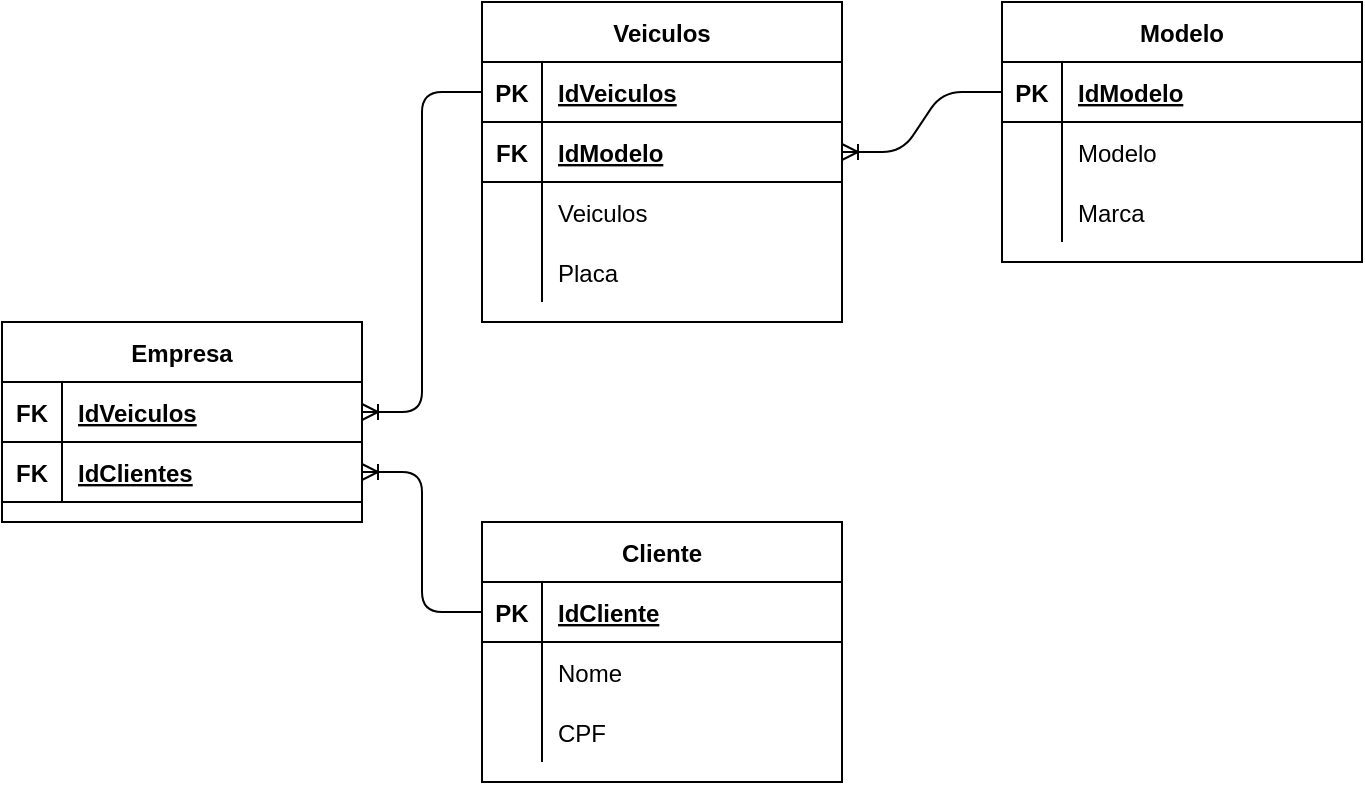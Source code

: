 <mxfile version="14.1.8" type="device"><diagram id="O6D1HwYq0MeEG9z4h5Kz" name="Página-2"><mxGraphModel dx="1086" dy="806" grid="1" gridSize="10" guides="1" tooltips="1" connect="1" arrows="1" fold="1" page="1" pageScale="1" pageWidth="827" pageHeight="1169" math="0" shadow="0"><root><mxCell id="eX_ddEyQchXL-9wENfRp-0"/><mxCell id="eX_ddEyQchXL-9wENfRp-1" parent="eX_ddEyQchXL-9wENfRp-0"/><mxCell id="y6n8eEtIajtqg2w_Uqo--0" value="Empresa" style="shape=table;startSize=30;container=1;collapsible=1;childLayout=tableLayout;fixedRows=1;rowLines=0;fontStyle=1;align=center;resizeLast=1;" vertex="1" parent="eX_ddEyQchXL-9wENfRp-1"><mxGeometry x="40" y="200" width="180" height="100" as="geometry"/></mxCell><mxCell id="y6n8eEtIajtqg2w_Uqo--1" value="" style="shape=partialRectangle;collapsible=0;dropTarget=0;pointerEvents=0;fillColor=none;top=0;left=0;bottom=1;right=0;points=[[0,0.5],[1,0.5]];portConstraint=eastwest;" vertex="1" parent="y6n8eEtIajtqg2w_Uqo--0"><mxGeometry y="30" width="180" height="30" as="geometry"/></mxCell><mxCell id="y6n8eEtIajtqg2w_Uqo--2" value="FK" style="shape=partialRectangle;connectable=0;fillColor=none;top=0;left=0;bottom=0;right=0;fontStyle=1;overflow=hidden;" vertex="1" parent="y6n8eEtIajtqg2w_Uqo--1"><mxGeometry width="30" height="30" as="geometry"/></mxCell><mxCell id="y6n8eEtIajtqg2w_Uqo--3" value="IdVeiculos" style="shape=partialRectangle;connectable=0;fillColor=none;top=0;left=0;bottom=0;right=0;align=left;spacingLeft=6;fontStyle=5;overflow=hidden;" vertex="1" parent="y6n8eEtIajtqg2w_Uqo--1"><mxGeometry x="30" width="150" height="30" as="geometry"/></mxCell><mxCell id="y6n8eEtIajtqg2w_Uqo--13" value="" style="shape=partialRectangle;collapsible=0;dropTarget=0;pointerEvents=0;fillColor=none;top=0;left=0;bottom=1;right=0;points=[[0,0.5],[1,0.5]];portConstraint=eastwest;" vertex="1" parent="y6n8eEtIajtqg2w_Uqo--0"><mxGeometry y="60" width="180" height="30" as="geometry"/></mxCell><mxCell id="y6n8eEtIajtqg2w_Uqo--14" value="FK" style="shape=partialRectangle;connectable=0;fillColor=none;top=0;left=0;bottom=0;right=0;fontStyle=1;overflow=hidden;" vertex="1" parent="y6n8eEtIajtqg2w_Uqo--13"><mxGeometry width="30" height="30" as="geometry"/></mxCell><mxCell id="y6n8eEtIajtqg2w_Uqo--15" value="IdClientes" style="shape=partialRectangle;connectable=0;fillColor=none;top=0;left=0;bottom=0;right=0;align=left;spacingLeft=6;fontStyle=5;overflow=hidden;" vertex="1" parent="y6n8eEtIajtqg2w_Uqo--13"><mxGeometry x="30" width="150" height="30" as="geometry"/></mxCell><mxCell id="y6n8eEtIajtqg2w_Uqo--16" value="Veiculos" style="shape=table;startSize=30;container=1;collapsible=1;childLayout=tableLayout;fixedRows=1;rowLines=0;fontStyle=1;align=center;resizeLast=1;" vertex="1" parent="eX_ddEyQchXL-9wENfRp-1"><mxGeometry x="280" y="40" width="180" height="160" as="geometry"/></mxCell><mxCell id="y6n8eEtIajtqg2w_Uqo--17" value="" style="shape=partialRectangle;collapsible=0;dropTarget=0;pointerEvents=0;fillColor=none;top=0;left=0;bottom=1;right=0;points=[[0,0.5],[1,0.5]];portConstraint=eastwest;" vertex="1" parent="y6n8eEtIajtqg2w_Uqo--16"><mxGeometry y="30" width="180" height="30" as="geometry"/></mxCell><mxCell id="y6n8eEtIajtqg2w_Uqo--18" value="PK" style="shape=partialRectangle;connectable=0;fillColor=none;top=0;left=0;bottom=0;right=0;fontStyle=1;overflow=hidden;" vertex="1" parent="y6n8eEtIajtqg2w_Uqo--17"><mxGeometry width="30" height="30" as="geometry"/></mxCell><mxCell id="y6n8eEtIajtqg2w_Uqo--19" value="IdVeiculos" style="shape=partialRectangle;connectable=0;fillColor=none;top=0;left=0;bottom=0;right=0;align=left;spacingLeft=6;fontStyle=5;overflow=hidden;" vertex="1" parent="y6n8eEtIajtqg2w_Uqo--17"><mxGeometry x="30" width="150" height="30" as="geometry"/></mxCell><mxCell id="y6n8eEtIajtqg2w_Uqo--49" value="" style="shape=partialRectangle;collapsible=0;dropTarget=0;pointerEvents=0;fillColor=none;top=0;left=0;bottom=1;right=0;points=[[0,0.5],[1,0.5]];portConstraint=eastwest;" vertex="1" parent="y6n8eEtIajtqg2w_Uqo--16"><mxGeometry y="60" width="180" height="30" as="geometry"/></mxCell><mxCell id="y6n8eEtIajtqg2w_Uqo--50" value="FK" style="shape=partialRectangle;connectable=0;fillColor=none;top=0;left=0;bottom=0;right=0;fontStyle=1;overflow=hidden;" vertex="1" parent="y6n8eEtIajtqg2w_Uqo--49"><mxGeometry width="30" height="30" as="geometry"/></mxCell><mxCell id="y6n8eEtIajtqg2w_Uqo--51" value="IdModelo" style="shape=partialRectangle;connectable=0;fillColor=none;top=0;left=0;bottom=0;right=0;align=left;spacingLeft=6;fontStyle=5;overflow=hidden;" vertex="1" parent="y6n8eEtIajtqg2w_Uqo--49"><mxGeometry x="30" width="150" height="30" as="geometry"/></mxCell><mxCell id="y6n8eEtIajtqg2w_Uqo--36" value="" style="shape=partialRectangle;collapsible=0;dropTarget=0;pointerEvents=0;fillColor=none;top=0;left=0;bottom=0;right=0;points=[[0,0.5],[1,0.5]];portConstraint=eastwest;" vertex="1" parent="y6n8eEtIajtqg2w_Uqo--16"><mxGeometry y="90" width="180" height="30" as="geometry"/></mxCell><mxCell id="y6n8eEtIajtqg2w_Uqo--37" value="" style="shape=partialRectangle;connectable=0;fillColor=none;top=0;left=0;bottom=0;right=0;editable=1;overflow=hidden;" vertex="1" parent="y6n8eEtIajtqg2w_Uqo--36"><mxGeometry width="30" height="30" as="geometry"/></mxCell><mxCell id="y6n8eEtIajtqg2w_Uqo--38" value="Veiculos" style="shape=partialRectangle;connectable=0;fillColor=none;top=0;left=0;bottom=0;right=0;align=left;spacingLeft=6;overflow=hidden;" vertex="1" parent="y6n8eEtIajtqg2w_Uqo--36"><mxGeometry x="30" width="150" height="30" as="geometry"/></mxCell><mxCell id="y6n8eEtIajtqg2w_Uqo--39" value="" style="shape=partialRectangle;collapsible=0;dropTarget=0;pointerEvents=0;fillColor=none;top=0;left=0;bottom=0;right=0;points=[[0,0.5],[1,0.5]];portConstraint=eastwest;" vertex="1" parent="y6n8eEtIajtqg2w_Uqo--16"><mxGeometry y="120" width="180" height="30" as="geometry"/></mxCell><mxCell id="y6n8eEtIajtqg2w_Uqo--40" value="" style="shape=partialRectangle;connectable=0;fillColor=none;top=0;left=0;bottom=0;right=0;editable=1;overflow=hidden;" vertex="1" parent="y6n8eEtIajtqg2w_Uqo--39"><mxGeometry width="30" height="30" as="geometry"/></mxCell><mxCell id="y6n8eEtIajtqg2w_Uqo--41" value="Placa" style="shape=partialRectangle;connectable=0;fillColor=none;top=0;left=0;bottom=0;right=0;align=left;spacingLeft=6;overflow=hidden;" vertex="1" parent="y6n8eEtIajtqg2w_Uqo--39"><mxGeometry x="30" width="150" height="30" as="geometry"/></mxCell><mxCell id="y6n8eEtIajtqg2w_Uqo--23" value="Modelo" style="shape=table;startSize=30;container=1;collapsible=1;childLayout=tableLayout;fixedRows=1;rowLines=0;fontStyle=1;align=center;resizeLast=1;" vertex="1" parent="eX_ddEyQchXL-9wENfRp-1"><mxGeometry x="540" y="40" width="180" height="130" as="geometry"/></mxCell><mxCell id="y6n8eEtIajtqg2w_Uqo--24" value="" style="shape=partialRectangle;collapsible=0;dropTarget=0;pointerEvents=0;fillColor=none;top=0;left=0;bottom=1;right=0;points=[[0,0.5],[1,0.5]];portConstraint=eastwest;" vertex="1" parent="y6n8eEtIajtqg2w_Uqo--23"><mxGeometry y="30" width="180" height="30" as="geometry"/></mxCell><mxCell id="y6n8eEtIajtqg2w_Uqo--25" value="PK" style="shape=partialRectangle;connectable=0;fillColor=none;top=0;left=0;bottom=0;right=0;fontStyle=1;overflow=hidden;" vertex="1" parent="y6n8eEtIajtqg2w_Uqo--24"><mxGeometry width="30" height="30" as="geometry"/></mxCell><mxCell id="y6n8eEtIajtqg2w_Uqo--26" value="IdModelo" style="shape=partialRectangle;connectable=0;fillColor=none;top=0;left=0;bottom=0;right=0;align=left;spacingLeft=6;fontStyle=5;overflow=hidden;" vertex="1" parent="y6n8eEtIajtqg2w_Uqo--24"><mxGeometry x="30" width="150" height="30" as="geometry"/></mxCell><mxCell id="y6n8eEtIajtqg2w_Uqo--27" value="" style="shape=partialRectangle;collapsible=0;dropTarget=0;pointerEvents=0;fillColor=none;top=0;left=0;bottom=0;right=0;points=[[0,0.5],[1,0.5]];portConstraint=eastwest;" vertex="1" parent="y6n8eEtIajtqg2w_Uqo--23"><mxGeometry y="60" width="180" height="30" as="geometry"/></mxCell><mxCell id="y6n8eEtIajtqg2w_Uqo--28" value="" style="shape=partialRectangle;connectable=0;fillColor=none;top=0;left=0;bottom=0;right=0;editable=1;overflow=hidden;" vertex="1" parent="y6n8eEtIajtqg2w_Uqo--27"><mxGeometry width="30" height="30" as="geometry"/></mxCell><mxCell id="y6n8eEtIajtqg2w_Uqo--29" value="Modelo" style="shape=partialRectangle;connectable=0;fillColor=none;top=0;left=0;bottom=0;right=0;align=left;spacingLeft=6;overflow=hidden;" vertex="1" parent="y6n8eEtIajtqg2w_Uqo--27"><mxGeometry x="30" width="150" height="30" as="geometry"/></mxCell><mxCell id="y6n8eEtIajtqg2w_Uqo--30" value="" style="shape=partialRectangle;collapsible=0;dropTarget=0;pointerEvents=0;fillColor=none;top=0;left=0;bottom=0;right=0;points=[[0,0.5],[1,0.5]];portConstraint=eastwest;" vertex="1" parent="y6n8eEtIajtqg2w_Uqo--23"><mxGeometry y="90" width="180" height="30" as="geometry"/></mxCell><mxCell id="y6n8eEtIajtqg2w_Uqo--31" value="" style="shape=partialRectangle;connectable=0;fillColor=none;top=0;left=0;bottom=0;right=0;editable=1;overflow=hidden;" vertex="1" parent="y6n8eEtIajtqg2w_Uqo--30"><mxGeometry width="30" height="30" as="geometry"/></mxCell><mxCell id="y6n8eEtIajtqg2w_Uqo--32" value="Marca" style="shape=partialRectangle;connectable=0;fillColor=none;top=0;left=0;bottom=0;right=0;align=left;spacingLeft=6;overflow=hidden;" vertex="1" parent="y6n8eEtIajtqg2w_Uqo--30"><mxGeometry x="30" width="150" height="30" as="geometry"/></mxCell><mxCell id="y6n8eEtIajtqg2w_Uqo--48" value="" style="edgeStyle=entityRelationEdgeStyle;fontSize=12;html=1;endArrow=ERoneToMany;entryX=1;entryY=0.5;entryDx=0;entryDy=0;exitX=0;exitY=0.5;exitDx=0;exitDy=0;" edge="1" parent="eX_ddEyQchXL-9wENfRp-1" source="y6n8eEtIajtqg2w_Uqo--17" target="y6n8eEtIajtqg2w_Uqo--1"><mxGeometry width="100" height="100" relative="1" as="geometry"><mxPoint x="160" y="330" as="sourcePoint"/><mxPoint x="260" y="230" as="targetPoint"/></mxGeometry></mxCell><mxCell id="y6n8eEtIajtqg2w_Uqo--52" value="" style="edgeStyle=entityRelationEdgeStyle;fontSize=12;html=1;endArrow=ERoneToMany;entryX=1;entryY=0.5;entryDx=0;entryDy=0;exitX=0;exitY=0.5;exitDx=0;exitDy=0;" edge="1" parent="eX_ddEyQchXL-9wENfRp-1" source="y6n8eEtIajtqg2w_Uqo--24" target="y6n8eEtIajtqg2w_Uqo--49"><mxGeometry width="100" height="100" relative="1" as="geometry"><mxPoint x="460" y="320" as="sourcePoint"/><mxPoint x="560" y="220" as="targetPoint"/></mxGeometry></mxCell><mxCell id="y6n8eEtIajtqg2w_Uqo--53" value="Cliente" style="shape=table;startSize=30;container=1;collapsible=1;childLayout=tableLayout;fixedRows=1;rowLines=0;fontStyle=1;align=center;resizeLast=1;" vertex="1" parent="eX_ddEyQchXL-9wENfRp-1"><mxGeometry x="280" y="300" width="180" height="130" as="geometry"/></mxCell><mxCell id="y6n8eEtIajtqg2w_Uqo--54" value="" style="shape=partialRectangle;collapsible=0;dropTarget=0;pointerEvents=0;fillColor=none;top=0;left=0;bottom=1;right=0;points=[[0,0.5],[1,0.5]];portConstraint=eastwest;" vertex="1" parent="y6n8eEtIajtqg2w_Uqo--53"><mxGeometry y="30" width="180" height="30" as="geometry"/></mxCell><mxCell id="y6n8eEtIajtqg2w_Uqo--55" value="PK" style="shape=partialRectangle;connectable=0;fillColor=none;top=0;left=0;bottom=0;right=0;fontStyle=1;overflow=hidden;" vertex="1" parent="y6n8eEtIajtqg2w_Uqo--54"><mxGeometry width="30" height="30" as="geometry"/></mxCell><mxCell id="y6n8eEtIajtqg2w_Uqo--56" value="IdCliente" style="shape=partialRectangle;connectable=0;fillColor=none;top=0;left=0;bottom=0;right=0;align=left;spacingLeft=6;fontStyle=5;overflow=hidden;" vertex="1" parent="y6n8eEtIajtqg2w_Uqo--54"><mxGeometry x="30" width="150" height="30" as="geometry"/></mxCell><mxCell id="y6n8eEtIajtqg2w_Uqo--57" value="" style="shape=partialRectangle;collapsible=0;dropTarget=0;pointerEvents=0;fillColor=none;top=0;left=0;bottom=0;right=0;points=[[0,0.5],[1,0.5]];portConstraint=eastwest;" vertex="1" parent="y6n8eEtIajtqg2w_Uqo--53"><mxGeometry y="60" width="180" height="30" as="geometry"/></mxCell><mxCell id="y6n8eEtIajtqg2w_Uqo--58" value="" style="shape=partialRectangle;connectable=0;fillColor=none;top=0;left=0;bottom=0;right=0;editable=1;overflow=hidden;" vertex="1" parent="y6n8eEtIajtqg2w_Uqo--57"><mxGeometry width="30" height="30" as="geometry"/></mxCell><mxCell id="y6n8eEtIajtqg2w_Uqo--59" value="Nome" style="shape=partialRectangle;connectable=0;fillColor=none;top=0;left=0;bottom=0;right=0;align=left;spacingLeft=6;overflow=hidden;" vertex="1" parent="y6n8eEtIajtqg2w_Uqo--57"><mxGeometry x="30" width="150" height="30" as="geometry"/></mxCell><mxCell id="y6n8eEtIajtqg2w_Uqo--60" value="" style="shape=partialRectangle;collapsible=0;dropTarget=0;pointerEvents=0;fillColor=none;top=0;left=0;bottom=0;right=0;points=[[0,0.5],[1,0.5]];portConstraint=eastwest;" vertex="1" parent="y6n8eEtIajtqg2w_Uqo--53"><mxGeometry y="90" width="180" height="30" as="geometry"/></mxCell><mxCell id="y6n8eEtIajtqg2w_Uqo--61" value="" style="shape=partialRectangle;connectable=0;fillColor=none;top=0;left=0;bottom=0;right=0;editable=1;overflow=hidden;" vertex="1" parent="y6n8eEtIajtqg2w_Uqo--60"><mxGeometry width="30" height="30" as="geometry"/></mxCell><mxCell id="y6n8eEtIajtqg2w_Uqo--62" value="CPF" style="shape=partialRectangle;connectable=0;fillColor=none;top=0;left=0;bottom=0;right=0;align=left;spacingLeft=6;overflow=hidden;" vertex="1" parent="y6n8eEtIajtqg2w_Uqo--60"><mxGeometry x="30" width="150" height="30" as="geometry"/></mxCell><mxCell id="y6n8eEtIajtqg2w_Uqo--66" value="" style="edgeStyle=entityRelationEdgeStyle;fontSize=12;html=1;endArrow=ERoneToMany;entryX=1;entryY=0.5;entryDx=0;entryDy=0;exitX=0;exitY=0.5;exitDx=0;exitDy=0;" edge="1" parent="eX_ddEyQchXL-9wENfRp-1" source="y6n8eEtIajtqg2w_Uqo--54" target="y6n8eEtIajtqg2w_Uqo--13"><mxGeometry width="100" height="100" relative="1" as="geometry"><mxPoint x="260" y="340" as="sourcePoint"/><mxPoint x="220" y="390" as="targetPoint"/></mxGeometry></mxCell></root></mxGraphModel></diagram></mxfile>
